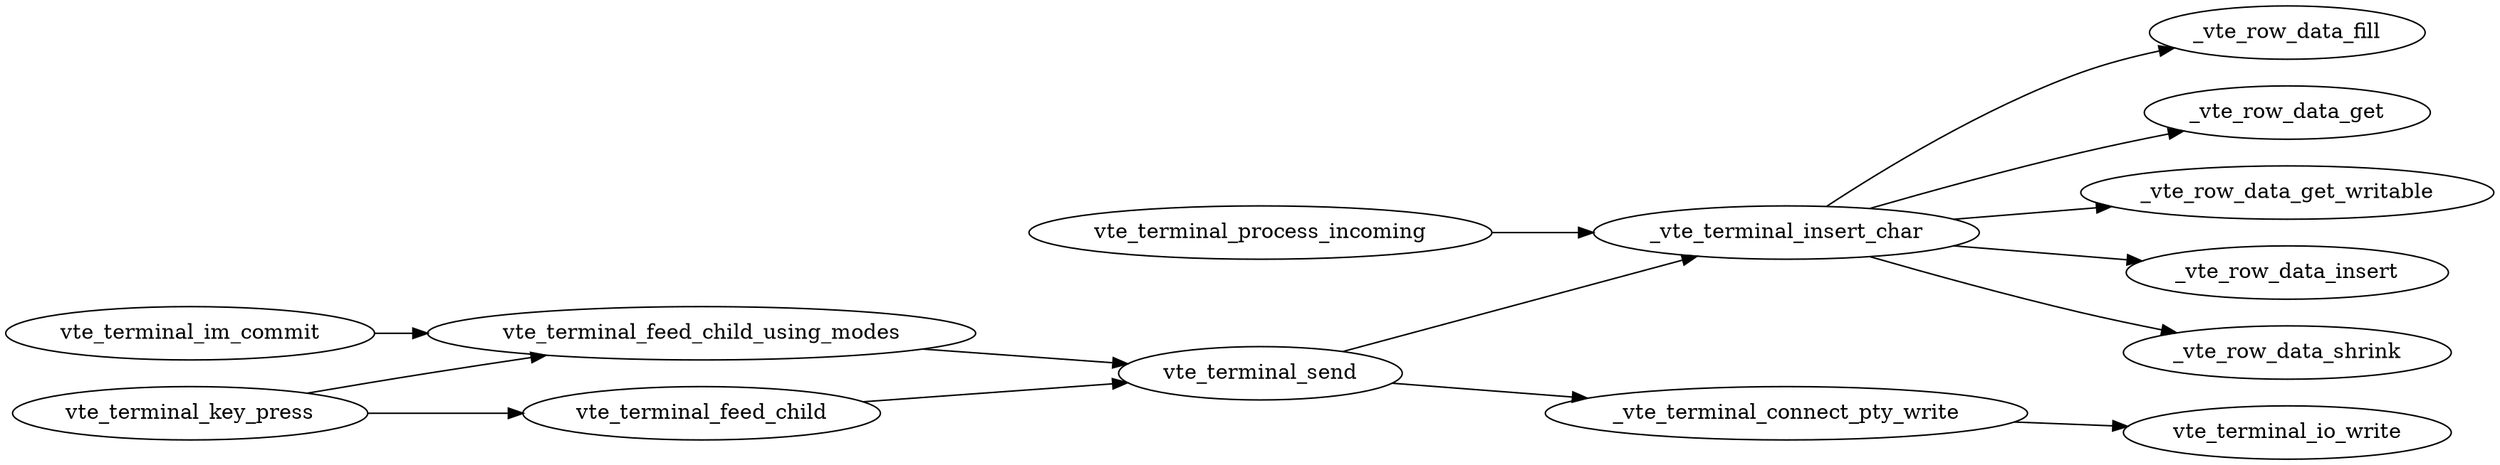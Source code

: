 digraph "bla" {
	rankdir = "LR"
	"_vte_terminal_connect_pty_write" -> "vte_terminal_io_write"
	"vte_terminal_feed_child_using_modes" -> "vte_terminal_send"
	"vte_terminal_feed_child" -> "vte_terminal_send"
	"vte_terminal_im_commit" -> "vte_terminal_feed_child_using_modes"
	"_vte_terminal_insert_char" -> "_vte_row_data_fill"
	"_vte_terminal_insert_char" -> "_vte_row_data_get"
	"_vte_terminal_insert_char" -> "_vte_row_data_get_writable"
	"_vte_terminal_insert_char" -> "_vte_row_data_insert"
	"_vte_terminal_insert_char" -> "_vte_row_data_shrink"
	"vte_terminal_key_press" -> "vte_terminal_feed_child"
	"vte_terminal_key_press" -> "vte_terminal_feed_child_using_modes"
	"vte_terminal_process_incoming" -> "_vte_terminal_insert_char"
	"vte_terminal_send" -> "_vte_terminal_connect_pty_write"
	"vte_terminal_send" -> "_vte_terminal_insert_char"
}
